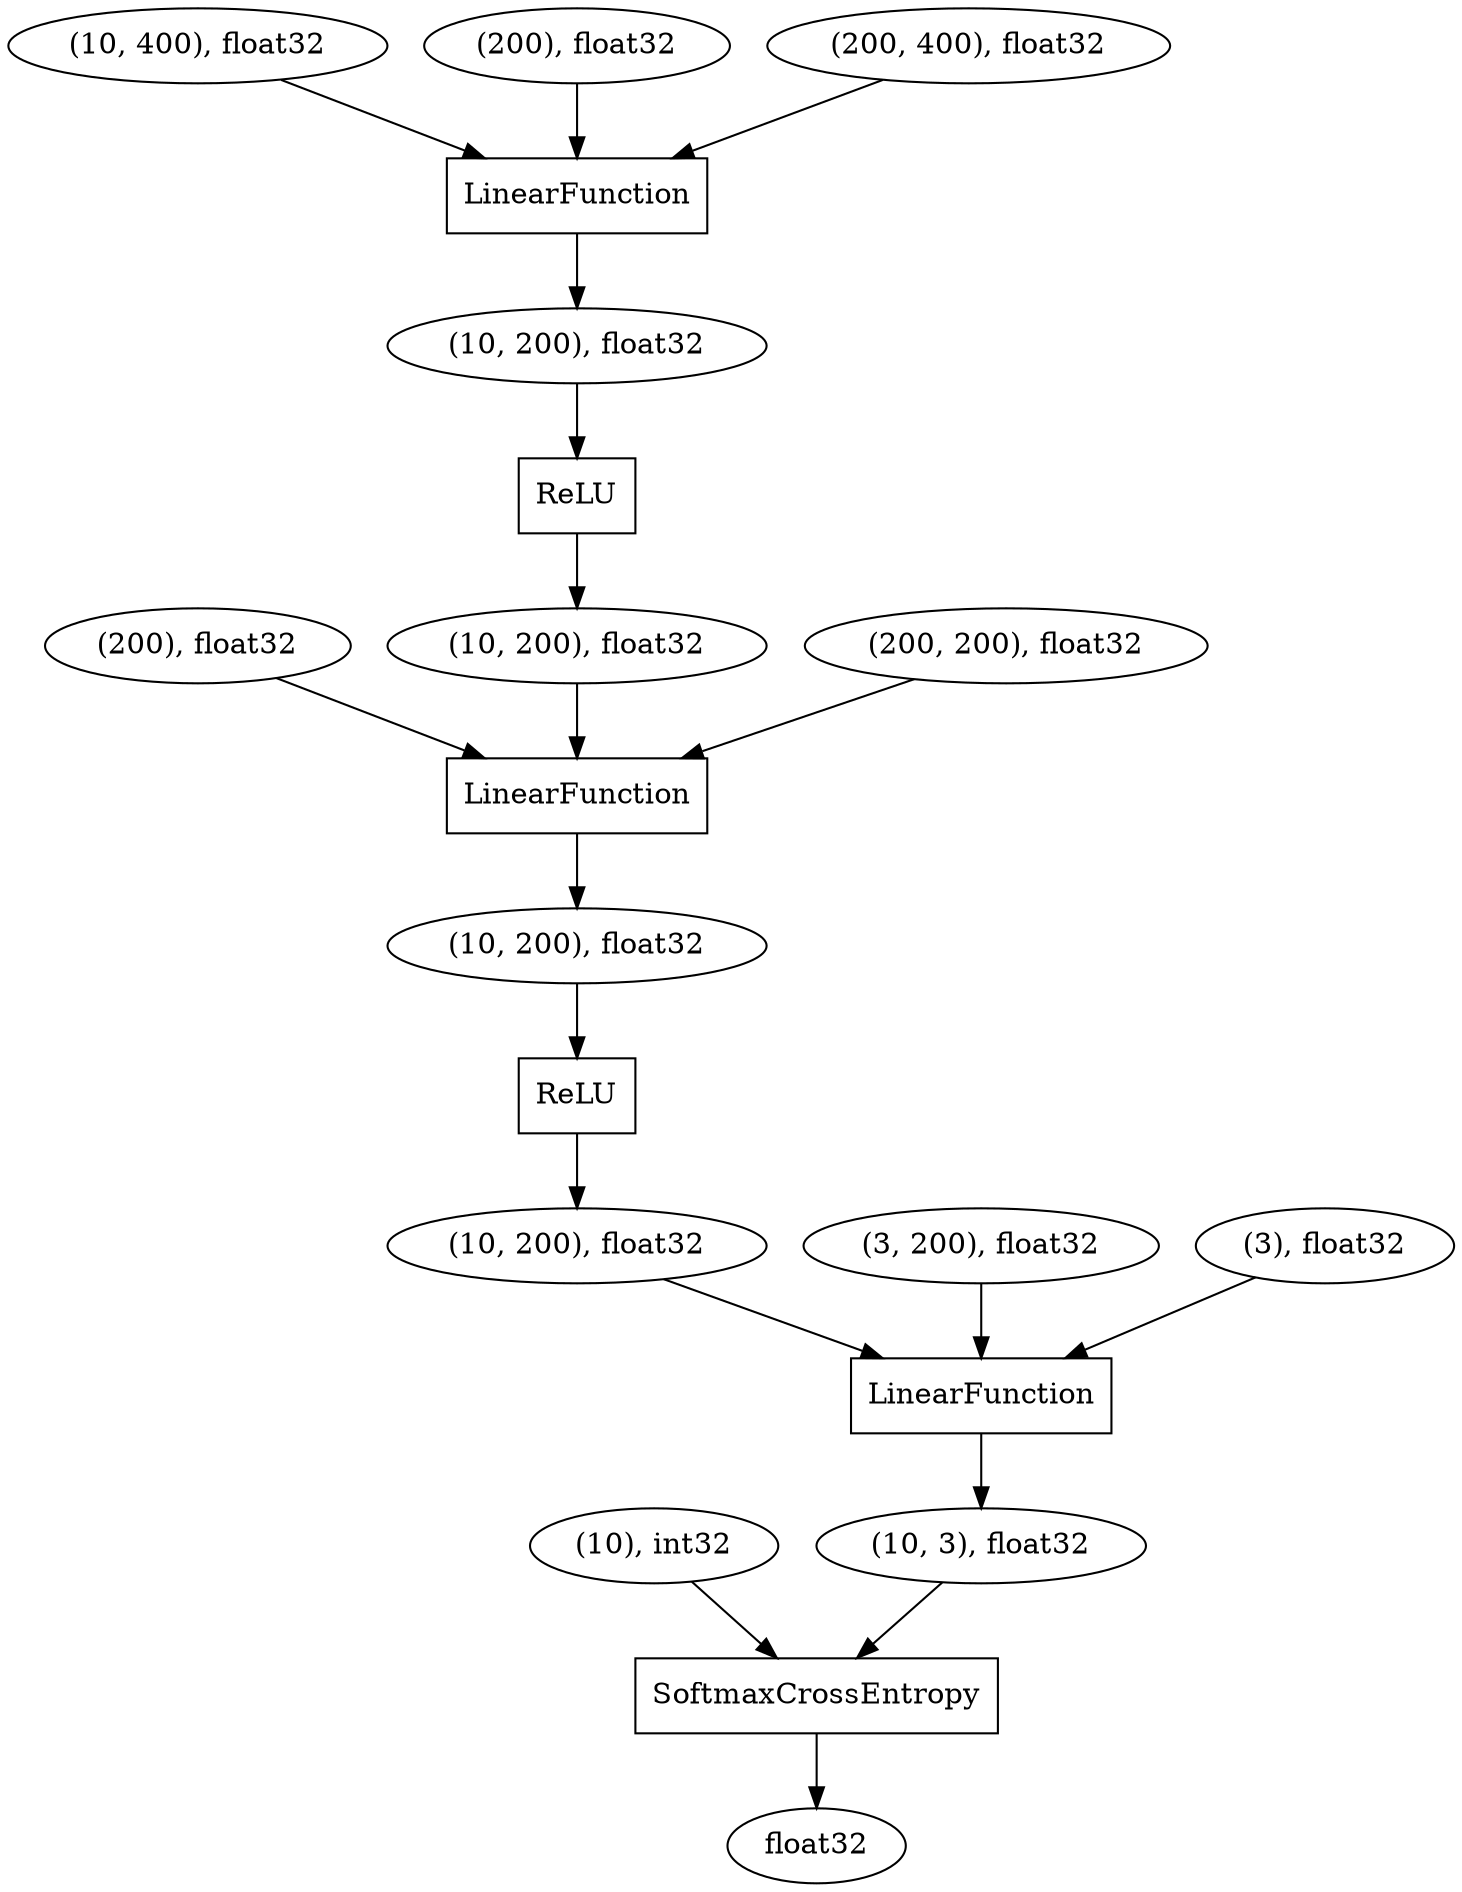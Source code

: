 digraph graphname{108420120 [shape="oval",label="(10), int32"];108419616 [shape="oval",label="(200), float32"];84604856 [shape="oval",label="(10, 400), float32"];108420680 [shape="oval",label="(10, 200), float32"];108420176 [shape="box",label="LinearFunction"];108420624 [shape="oval",label="(10, 200), float32"];108420232 [shape="oval",label="(10, 200), float32"];108419728 [shape="oval",label="(3, 200), float32"];108359352 [shape="box",label="LinearFunction"];108419784 [shape="oval",label="(3), float32"];108420344 [shape="box",label="LinearFunction"];108419336 [shape="oval",label="(200), float32"];108417320 [shape="box",label="SoftmaxCrossEntropy"];108419392 [shape="oval",label="(200, 400), float32"];108420064 [shape="box",label="ReLU"];108420960 [shape="oval",label="(10, 3), float32"];108421016 [shape="oval",label="float32"];108420008 [shape="oval",label="(10, 200), float32"];108420848 [shape="box",label="ReLU"];108419560 [shape="oval",label="(200, 200), float32"];108420344 -> 108420960;108420008 -> 108420064;108417320 -> 108421016;108419728 -> 108420344;108420680 -> 108420344;108419336 -> 108359352;108419784 -> 108420344;108419392 -> 108359352;108420624 -> 108420848;108420120 -> 108417320;108359352 -> 108420008;108420960 -> 108417320;84604856 -> 108359352;108419560 -> 108420176;108420848 -> 108420680;108420176 -> 108420624;108419616 -> 108420176;108420064 -> 108420232;108420232 -> 108420176;}